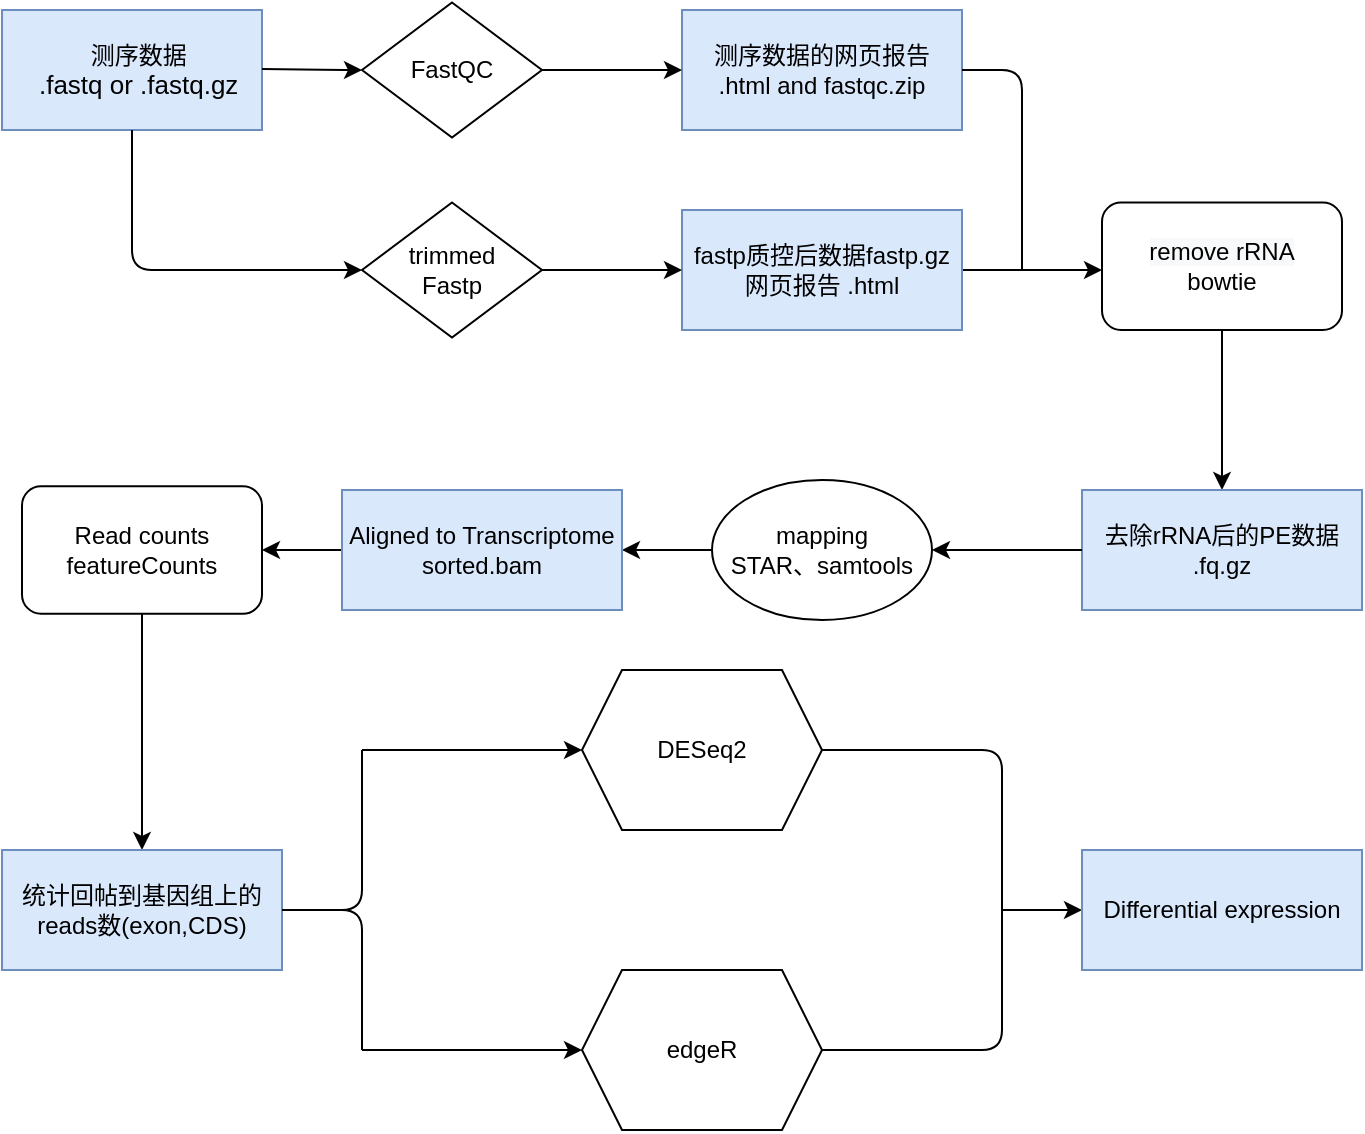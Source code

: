 <mxfile version="14.1.2" type="github"><diagram id="y_kd4gK_Vlqd3sEfz92H" name="Page-1"><mxGraphModel dx="538" dy="575" grid="1" gridSize="10" guides="1" tooltips="1" connect="1" arrows="1" fold="1" page="1" pageScale="1" pageWidth="1169" pageHeight="827" background="#ffffff" math="0" shadow="0"><root><mxCell id="0"/><mxCell id="1" parent="0"/><mxCell id="88YOA5ZUrWsY5Uv3wYq4-1" value="&lt;p style=&quot;line-height: 117%&quot;&gt;&amp;nbsp; &amp;nbsp; &amp;nbsp; &amp;nbsp; &amp;nbsp; 测序数据 &amp;nbsp; &amp;nbsp; &amp;nbsp; &amp;nbsp; &amp;nbsp;&amp;nbsp;&lt;span style=&quot;font-size: 13px&quot;&gt;.fastq or .fastq.gz&lt;/span&gt;&lt;/p&gt;" style="rounded=0;whiteSpace=wrap;html=1;fillColor=#dae8fc;strokeColor=#6c8ebf;strokeWidth=1;" parent="1" vertex="1"><mxGeometry x="20" y="80" width="130" height="60" as="geometry"/></mxCell><mxCell id="88YOA5ZUrWsY5Uv3wYq4-2" value="" style="endArrow=classic;html=1;" parent="1" edge="1"><mxGeometry width="50" height="50" relative="1" as="geometry"><mxPoint x="150" y="109.5" as="sourcePoint"/><mxPoint x="200" y="110" as="targetPoint"/><Array as="points"><mxPoint x="190" y="110"/></Array></mxGeometry></mxCell><mxCell id="88YOA5ZUrWsY5Uv3wYq4-3" value="测序数据的网页报告&lt;br&gt;.html and fastqc.zip" style="rounded=0;whiteSpace=wrap;html=1;strokeWidth=1;fillColor=#dae8fc;strokeColor=#6c8ebf;" parent="1" vertex="1"><mxGeometry x="360" y="80" width="140" height="60" as="geometry"/></mxCell><mxCell id="88YOA5ZUrWsY5Uv3wYq4-5" value="" style="endArrow=classic;html=1;exitX=0.5;exitY=1;exitDx=0;exitDy=0;" parent="1" source="88YOA5ZUrWsY5Uv3wYq4-1" edge="1"><mxGeometry width="50" height="50" relative="1" as="geometry"><mxPoint x="250" y="320" as="sourcePoint"/><mxPoint x="200" y="210" as="targetPoint"/><Array as="points"><mxPoint x="85" y="210"/></Array></mxGeometry></mxCell><mxCell id="88YOA5ZUrWsY5Uv3wYq4-15" style="edgeStyle=orthogonalEdgeStyle;rounded=0;orthogonalLoop=1;jettySize=auto;html=1;exitX=1;exitY=0.5;exitDx=0;exitDy=0;shadow=0;" parent="1" source="88YOA5ZUrWsY5Uv3wYq4-6" edge="1"><mxGeometry relative="1" as="geometry"><mxPoint x="570" y="210" as="targetPoint"/><Array as="points"><mxPoint x="540" y="210"/><mxPoint x="540" y="210"/></Array></mxGeometry></mxCell><mxCell id="88YOA5ZUrWsY5Uv3wYq4-6" value="fastp质控后数据fastp.gz网页报告 .html" style="rounded=0;whiteSpace=wrap;html=1;strokeWidth=1;fillColor=#dae8fc;strokeColor=#6c8ebf;" parent="1" vertex="1"><mxGeometry x="360" y="180" width="140" height="60" as="geometry"/></mxCell><mxCell id="88YOA5ZUrWsY5Uv3wYq4-10" value="FastQC" style="rhombus;whiteSpace=wrap;html=1;strokeWidth=1;" parent="1" vertex="1"><mxGeometry x="200" y="76.25" width="90" height="67.5" as="geometry"/></mxCell><mxCell id="88YOA5ZUrWsY5Uv3wYq4-11" value="" style="endArrow=classic;html=1;exitX=1;exitY=0.5;exitDx=0;exitDy=0;entryX=0;entryY=0.5;entryDx=0;entryDy=0;" parent="1" source="88YOA5ZUrWsY5Uv3wYq4-10" target="88YOA5ZUrWsY5Uv3wYq4-3" edge="1"><mxGeometry width="50" height="50" relative="1" as="geometry"><mxPoint x="250" y="270" as="sourcePoint"/><mxPoint x="300" y="220" as="targetPoint"/></mxGeometry></mxCell><mxCell id="88YOA5ZUrWsY5Uv3wYq4-12" value="trimmed&lt;br&gt;Fastp" style="rhombus;whiteSpace=wrap;html=1;strokeWidth=1;" parent="1" vertex="1"><mxGeometry x="200" y="176.25" width="90" height="67.5" as="geometry"/></mxCell><mxCell id="88YOA5ZUrWsY5Uv3wYq4-13" value="" style="endArrow=classic;html=1;exitX=1;exitY=0.5;exitDx=0;exitDy=0;entryX=0;entryY=0.5;entryDx=0;entryDy=0;" parent="1" source="88YOA5ZUrWsY5Uv3wYq4-12" target="88YOA5ZUrWsY5Uv3wYq4-6" edge="1"><mxGeometry width="50" height="50" relative="1" as="geometry"><mxPoint x="250" y="270" as="sourcePoint"/><mxPoint x="300" y="220" as="targetPoint"/></mxGeometry></mxCell><mxCell id="88YOA5ZUrWsY5Uv3wYq4-18" value="" style="endArrow=none;html=1;shadow=0;entryX=1;entryY=0.5;entryDx=0;entryDy=0;" parent="1" target="88YOA5ZUrWsY5Uv3wYq4-3" edge="1"><mxGeometry width="50" height="50" relative="1" as="geometry"><mxPoint x="530" y="210" as="sourcePoint"/><mxPoint x="530" y="90" as="targetPoint"/><Array as="points"><mxPoint x="530" y="110"/></Array></mxGeometry></mxCell><mxCell id="88YOA5ZUrWsY5Uv3wYq4-20" style="edgeStyle=orthogonalEdgeStyle;rounded=0;orthogonalLoop=1;jettySize=auto;html=1;exitX=0.5;exitY=1;exitDx=0;exitDy=0;shadow=0;" parent="1" source="88YOA5ZUrWsY5Uv3wYq4-19" edge="1"><mxGeometry relative="1" as="geometry"><mxPoint x="630" y="320" as="targetPoint"/></mxGeometry></mxCell><mxCell id="88YOA5ZUrWsY5Uv3wYq4-19" value="&lt;span style=&quot;color: rgb(0 , 0 , 0) ; font-family: &amp;#34;helvetica&amp;#34; ; font-size: 12px ; font-style: normal ; font-weight: normal ; letter-spacing: normal ; text-align: center ; text-indent: 0px ; text-transform: none ; word-spacing: 0px ; background-color: rgb(248 , 249 , 250) ; text-decoration: none ; display: inline ; float: none&quot;&gt;remove rRNA&lt;br&gt;&lt;/span&gt;&lt;span style=&quot;font-family: &amp;#34;helvetica&amp;#34;&quot;&gt;bowtie&lt;/span&gt;" style="rounded=1;whiteSpace=wrap;html=1;strokeWidth=1;" parent="1" vertex="1"><mxGeometry x="570" y="176.25" width="120" height="63.75" as="geometry"/></mxCell><mxCell id="88YOA5ZUrWsY5Uv3wYq4-23" value="去除rRNA后的PE数据 &lt;br&gt;.fq.gz" style="rounded=0;whiteSpace=wrap;html=1;strokeWidth=1;fillColor=#dae8fc;strokeColor=#6c8ebf;" parent="1" vertex="1"><mxGeometry x="560" y="320" width="140" height="60" as="geometry"/></mxCell><mxCell id="88YOA5ZUrWsY5Uv3wYq4-26" style="edgeStyle=orthogonalEdgeStyle;rounded=0;orthogonalLoop=1;jettySize=auto;html=1;exitX=0;exitY=0.5;exitDx=0;exitDy=0;shadow=0;" parent="1" source="88YOA5ZUrWsY5Uv3wYq4-24" edge="1"><mxGeometry relative="1" as="geometry"><mxPoint x="330" y="350" as="targetPoint"/></mxGeometry></mxCell><mxCell id="88YOA5ZUrWsY5Uv3wYq4-24" value="mapping&lt;br&gt;STAR、samtools" style="ellipse;whiteSpace=wrap;html=1;strokeWidth=1;" parent="1" vertex="1"><mxGeometry x="375" y="315" width="110" height="70" as="geometry"/></mxCell><mxCell id="88YOA5ZUrWsY5Uv3wYq4-25" value="" style="endArrow=classic;html=1;shadow=0;exitX=0;exitY=0.5;exitDx=0;exitDy=0;entryX=1;entryY=0.5;entryDx=0;entryDy=0;" parent="1" source="88YOA5ZUrWsY5Uv3wYq4-23" target="88YOA5ZUrWsY5Uv3wYq4-24" edge="1"><mxGeometry width="50" height="50" relative="1" as="geometry"><mxPoint x="460" y="300" as="sourcePoint"/><mxPoint x="510" y="250" as="targetPoint"/></mxGeometry></mxCell><mxCell id="88YOA5ZUrWsY5Uv3wYq4-34" style="edgeStyle=orthogonalEdgeStyle;rounded=0;orthogonalLoop=1;jettySize=auto;html=1;exitX=0;exitY=0.5;exitDx=0;exitDy=0;entryX=1;entryY=0.5;entryDx=0;entryDy=0;shadow=0;" parent="1" source="88YOA5ZUrWsY5Uv3wYq4-28" target="88YOA5ZUrWsY5Uv3wYq4-30" edge="1"><mxGeometry relative="1" as="geometry"/></mxCell><mxCell id="88YOA5ZUrWsY5Uv3wYq4-28" value="Aligned to Transcriptome&lt;br&gt;sorted.bam" style="rounded=0;whiteSpace=wrap;html=1;strokeWidth=1;fillColor=#dae8fc;strokeColor=#6c8ebf;" parent="1" vertex="1"><mxGeometry x="190" y="320" width="140" height="60" as="geometry"/></mxCell><mxCell id="88YOA5ZUrWsY5Uv3wYq4-35" style="edgeStyle=orthogonalEdgeStyle;rounded=0;orthogonalLoop=1;jettySize=auto;html=1;exitX=0.5;exitY=1;exitDx=0;exitDy=0;shadow=0;entryX=0.5;entryY=0;entryDx=0;entryDy=0;" parent="1" source="88YOA5ZUrWsY5Uv3wYq4-30" target="88YOA5ZUrWsY5Uv3wYq4-36" edge="1"><mxGeometry relative="1" as="geometry"><mxPoint x="90" y="470" as="targetPoint"/></mxGeometry></mxCell><mxCell id="88YOA5ZUrWsY5Uv3wYq4-30" value="&lt;font face=&quot;helvetica&quot;&gt;Read counts&lt;br&gt;featureCounts&lt;br&gt;&lt;/font&gt;" style="rounded=1;whiteSpace=wrap;html=1;strokeWidth=1;" parent="1" vertex="1"><mxGeometry x="30" y="318.13" width="120" height="63.75" as="geometry"/></mxCell><mxCell id="88YOA5ZUrWsY5Uv3wYq4-36" value="统计回帖到基因组上的reads数(exon,CDS)" style="rounded=0;whiteSpace=wrap;html=1;strokeWidth=1;fillColor=#dae8fc;strokeColor=#6c8ebf;" parent="1" vertex="1"><mxGeometry x="20" y="500" width="140" height="60" as="geometry"/></mxCell><mxCell id="88YOA5ZUrWsY5Uv3wYq4-38" value="" style="endArrow=none;html=1;shadow=0;exitX=1;exitY=0.5;exitDx=0;exitDy=0;" parent="1" source="88YOA5ZUrWsY5Uv3wYq4-36" edge="1"><mxGeometry width="50" height="50" relative="1" as="geometry"><mxPoint x="280" y="420" as="sourcePoint"/><mxPoint x="200" y="450" as="targetPoint"/><Array as="points"><mxPoint x="200" y="530"/></Array></mxGeometry></mxCell><mxCell id="88YOA5ZUrWsY5Uv3wYq4-39" value="" style="endArrow=none;html=1;shadow=0;" parent="1" edge="1"><mxGeometry width="50" height="50" relative="1" as="geometry"><mxPoint x="160" y="530" as="sourcePoint"/><mxPoint x="200" y="600" as="targetPoint"/><Array as="points"><mxPoint x="200" y="530"/></Array></mxGeometry></mxCell><mxCell id="88YOA5ZUrWsY5Uv3wYq4-40" value="" style="endArrow=classic;html=1;shadow=0;" parent="1" edge="1"><mxGeometry width="50" height="50" relative="1" as="geometry"><mxPoint x="200" y="450" as="sourcePoint"/><mxPoint x="310" y="450" as="targetPoint"/></mxGeometry></mxCell><mxCell id="88YOA5ZUrWsY5Uv3wYq4-41" value="" style="endArrow=classic;html=1;shadow=0;" parent="1" edge="1"><mxGeometry width="50" height="50" relative="1" as="geometry"><mxPoint x="200" y="600" as="sourcePoint"/><mxPoint x="310" y="600" as="targetPoint"/></mxGeometry></mxCell><mxCell id="88YOA5ZUrWsY5Uv3wYq4-43" value="DESeq2" style="shape=hexagon;perimeter=hexagonPerimeter2;whiteSpace=wrap;html=1;fixedSize=1;strokeWidth=1;" parent="1" vertex="1"><mxGeometry x="310" y="410" width="120" height="80" as="geometry"/></mxCell><mxCell id="88YOA5ZUrWsY5Uv3wYq4-44" value="edgeR" style="shape=hexagon;perimeter=hexagonPerimeter2;whiteSpace=wrap;html=1;fixedSize=1;strokeWidth=1;" parent="1" vertex="1"><mxGeometry x="310" y="560" width="120" height="80" as="geometry"/></mxCell><mxCell id="88YOA5ZUrWsY5Uv3wYq4-45" value="" style="endArrow=none;html=1;shadow=0;exitX=1;exitY=0.5;exitDx=0;exitDy=0;" parent="1" source="88YOA5ZUrWsY5Uv3wYq4-43" edge="1"><mxGeometry width="50" height="50" relative="1" as="geometry"><mxPoint x="310" y="440" as="sourcePoint"/><mxPoint x="520" y="520" as="targetPoint"/><Array as="points"><mxPoint x="520" y="450"/></Array></mxGeometry></mxCell><mxCell id="88YOA5ZUrWsY5Uv3wYq4-46" value="" style="endArrow=none;html=1;shadow=0;exitX=1;exitY=0.5;exitDx=0;exitDy=0;" parent="1" source="88YOA5ZUrWsY5Uv3wYq4-44" edge="1"><mxGeometry width="50" height="50" relative="1" as="geometry"><mxPoint x="310" y="440" as="sourcePoint"/><mxPoint x="520" y="520" as="targetPoint"/><Array as="points"><mxPoint x="520" y="600"/></Array></mxGeometry></mxCell><mxCell id="88YOA5ZUrWsY5Uv3wYq4-47" value="" style="endArrow=classic;html=1;shadow=0;" parent="1" edge="1"><mxGeometry width="50" height="50" relative="1" as="geometry"><mxPoint x="520" y="530" as="sourcePoint"/><mxPoint x="560" y="530" as="targetPoint"/></mxGeometry></mxCell><mxCell id="88YOA5ZUrWsY5Uv3wYq4-48" value="Differential expression" style="rounded=0;whiteSpace=wrap;html=1;strokeWidth=1;fillColor=#dae8fc;strokeColor=#6c8ebf;" parent="1" vertex="1"><mxGeometry x="560" y="500" width="140" height="60" as="geometry"/></mxCell></root></mxGraphModel></diagram></mxfile>